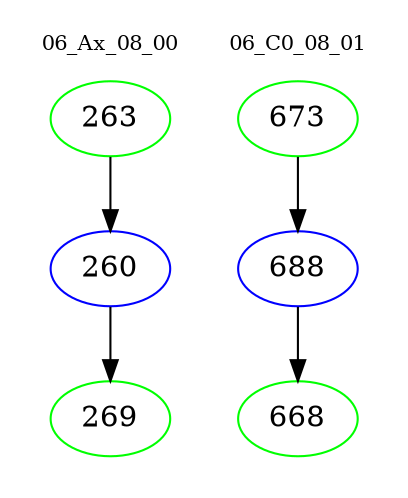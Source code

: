 digraph{
subgraph cluster_0 {
color = white
label = "06_Ax_08_00";
fontsize=10;
T0_263 [label="263", color="green"]
T0_263 -> T0_260 [color="black"]
T0_260 [label="260", color="blue"]
T0_260 -> T0_269 [color="black"]
T0_269 [label="269", color="green"]
}
subgraph cluster_1 {
color = white
label = "06_C0_08_01";
fontsize=10;
T1_673 [label="673", color="green"]
T1_673 -> T1_688 [color="black"]
T1_688 [label="688", color="blue"]
T1_688 -> T1_668 [color="black"]
T1_668 [label="668", color="green"]
}
}
